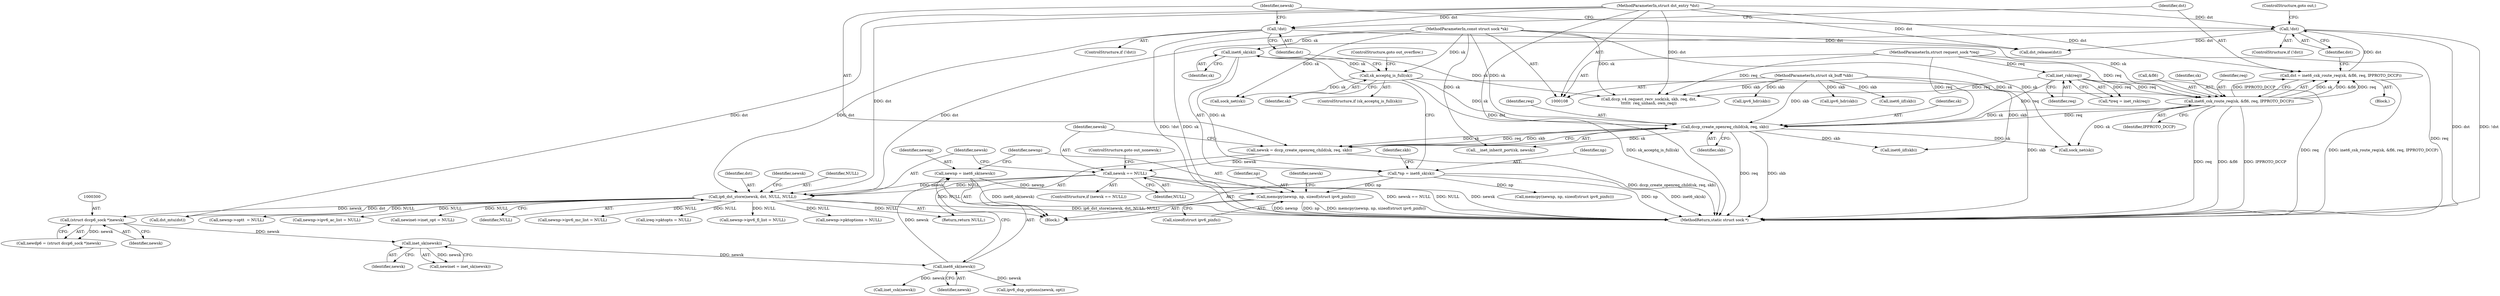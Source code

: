 digraph "0_linux_83eaddab4378db256d00d295bda6ca997cd13a52@API" {
"1000318" [label="(Call,memcpy(newnp, np, sizeof(struct ipv6_pinfo)))"];
"1000314" [label="(Call,newnp = inet6_sk(newsk))"];
"1000316" [label="(Call,inet6_sk(newsk))"];
"1000304" [label="(Call,inet_sk(newsk))"];
"1000299" [label="(Call,(struct dccp6_sock *)newsk)"];
"1000278" [label="(Call,ip6_dst_store(newsk, dst, NULL, NULL))"];
"1000274" [label="(Call,newsk == NULL)"];
"1000267" [label="(Call,newsk = dccp_create_openreq_child(sk, req, skb))"];
"1000269" [label="(Call,dccp_create_openreq_child(sk, req, skb))"];
"1000247" [label="(Call,sk_acceptq_is_full(sk))"];
"1000125" [label="(Call,inet6_sk(sk))"];
"1000109" [label="(MethodParameterIn,const struct sock *sk)"];
"1000257" [label="(Call,inet6_csk_route_req(sk, &fl6, req, IPPROTO_DCCP))"];
"1000119" [label="(Call,inet_rsk(req))"];
"1000111" [label="(MethodParameterIn,struct request_sock *req)"];
"1000110" [label="(MethodParameterIn,struct sk_buff *skb)"];
"1000264" [label="(Call,!dst)"];
"1000255" [label="(Call,dst = inet6_csk_route_req(sk, &fl6, req, IPPROTO_DCCP))"];
"1000112" [label="(MethodParameterIn,struct dst_entry *dst)"];
"1000251" [label="(Call,!dst)"];
"1000123" [label="(Call,*np = inet6_sk(sk))"];
"1000246" [label="(ControlStructure,if (sk_acceptq_is_full(sk)))"];
"1000248" [label="(Identifier,sk)"];
"1000257" [label="(Call,inet6_csk_route_req(sk, &fl6, req, IPPROTO_DCCP))"];
"1000252" [label="(Identifier,dst)"];
"1000262" [label="(Identifier,IPPROTO_DCCP)"];
"1000126" [label="(Identifier,sk)"];
"1000367" [label="(Call,newnp->ipv6_mc_list = NULL)"];
"1000280" [label="(Identifier,dst)"];
"1000282" [label="(Identifier,NULL)"];
"1000263" [label="(ControlStructure,if (!dst))"];
"1000455" [label="(Call,dst_mtu(dst))"];
"1000511" [label="(Call,ireq->pktopts = NULL)"];
"1000529" [label="(Call,sock_net(sk))"];
"1000271" [label="(Identifier,req)"];
"1000276" [label="(Identifier,NULL)"];
"1000269" [label="(Call,dccp_create_openreq_child(sk, req, skb))"];
"1000268" [label="(Identifier,newsk)"];
"1000377" [label="(Call,newnp->ipv6_fl_list = NULL)"];
"1000141" [label="(Call,dccp_v4_request_recv_sock(sk, skb, req, dst,\n\t\t\t\t\t\t  req_unhash, own_req))"];
"1000473" [label="(Call,__inet_inherit_port(sk, newsk))"];
"1000396" [label="(Call,inet6_iif(skb))"];
"1000255" [label="(Call,dst = inet6_csk_route_req(sk, &fl6, req, IPPROTO_DCCP))"];
"1000111" [label="(MethodParameterIn,struct request_sock *req)"];
"1000382" [label="(Call,newnp->pktoptions = NULL)"];
"1000277" [label="(ControlStructure,goto out_nonewsk;)"];
"1000235" [label="(Call,ipv6_hdr(skb))"];
"1000305" [label="(Identifier,newsk)"];
"1000125" [label="(Call,inet6_sk(sk))"];
"1000251" [label="(Call,!dst)"];
"1000279" [label="(Identifier,newsk)"];
"1000273" [label="(ControlStructure,if (newsk == NULL))"];
"1000387" [label="(Call,newnp->opt\t  = NULL)"];
"1000119" [label="(Call,inet_rsk(req))"];
"1000124" [label="(Identifier,np)"];
"1000537" [label="(Call,sock_net(sk))"];
"1000110" [label="(MethodParameterIn,struct sk_buff *skb)"];
"1000115" [label="(Block,)"];
"1000249" [label="(ControlStructure,goto out_overflow;)"];
"1000435" [label="(Call,inet_csk(newsk))"];
"1000320" [label="(Identifier,np)"];
"1000542" [label="(MethodReturn,static struct sock *)"];
"1000299" [label="(Call,(struct dccp6_sock *)newsk)"];
"1000302" [label="(Call,newinet = inet_sk(newsk))"];
"1000267" [label="(Call,newsk = dccp_create_openreq_child(sk, req, skb))"];
"1000109" [label="(MethodParameterIn,const struct sock *sk)"];
"1000372" [label="(Call,newnp->ipv6_ac_list = NULL)"];
"1000270" [label="(Identifier,sk)"];
"1000540" [label="(Return,return NULL;)"];
"1000351" [label="(Call,newinet->inet_opt = NULL)"];
"1000123" [label="(Call,*np = inet6_sk(sk))"];
"1000134" [label="(Identifier,skb)"];
"1000316" [label="(Call,inet6_sk(newsk))"];
"1000175" [label="(Call,memcpy(newnp, np, sizeof(struct ipv6_pinfo)))"];
"1000250" [label="(ControlStructure,if (!dst))"];
"1000297" [label="(Call,newdp6 = (struct dccp6_sock *)newsk)"];
"1000285" [label="(Identifier,newsk)"];
"1000301" [label="(Identifier,newsk)"];
"1000315" [label="(Identifier,newnp)"];
"1000256" [label="(Identifier,dst)"];
"1000533" [label="(Call,dst_release(dst))"];
"1000117" [label="(Call,*ireq = inet_rsk(req))"];
"1000259" [label="(Call,&fl6)"];
"1000317" [label="(Identifier,newsk)"];
"1000321" [label="(Call,sizeof(struct ipv6_pinfo))"];
"1000275" [label="(Identifier,newsk)"];
"1000120" [label="(Identifier,req)"];
"1000264" [label="(Call,!dst)"];
"1000258" [label="(Identifier,sk)"];
"1000278" [label="(Call,ip6_dst_store(newsk, dst, NULL, NULL))"];
"1000318" [label="(Call,memcpy(newnp, np, sizeof(struct ipv6_pinfo)))"];
"1000319" [label="(Identifier,newnp)"];
"1000314" [label="(Call,newnp = inet6_sk(newsk))"];
"1000325" [label="(Identifier,newsk)"];
"1000265" [label="(Identifier,dst)"];
"1000274" [label="(Call,newsk == NULL)"];
"1000112" [label="(MethodParameterIn,struct dst_entry *dst)"];
"1000228" [label="(Call,inet6_iif(skb))"];
"1000253" [label="(Block,)"];
"1000304" [label="(Call,inet_sk(newsk))"];
"1000261" [label="(Identifier,req)"];
"1000272" [label="(Identifier,skb)"];
"1000425" [label="(Call,ipv6_dup_options(newsk, opt))"];
"1000266" [label="(ControlStructure,goto out;)"];
"1000247" [label="(Call,sk_acceptq_is_full(sk))"];
"1000403" [label="(Call,ipv6_hdr(skb))"];
"1000281" [label="(Identifier,NULL)"];
"1000318" -> "1000115"  [label="AST: "];
"1000318" -> "1000321"  [label="CFG: "];
"1000319" -> "1000318"  [label="AST: "];
"1000320" -> "1000318"  [label="AST: "];
"1000321" -> "1000318"  [label="AST: "];
"1000325" -> "1000318"  [label="CFG: "];
"1000318" -> "1000542"  [label="DDG: memcpy(newnp, np, sizeof(struct ipv6_pinfo))"];
"1000318" -> "1000542"  [label="DDG: newnp"];
"1000318" -> "1000542"  [label="DDG: np"];
"1000314" -> "1000318"  [label="DDG: newnp"];
"1000123" -> "1000318"  [label="DDG: np"];
"1000314" -> "1000115"  [label="AST: "];
"1000314" -> "1000316"  [label="CFG: "];
"1000315" -> "1000314"  [label="AST: "];
"1000316" -> "1000314"  [label="AST: "];
"1000319" -> "1000314"  [label="CFG: "];
"1000314" -> "1000542"  [label="DDG: inet6_sk(newsk)"];
"1000316" -> "1000314"  [label="DDG: newsk"];
"1000316" -> "1000317"  [label="CFG: "];
"1000317" -> "1000316"  [label="AST: "];
"1000304" -> "1000316"  [label="DDG: newsk"];
"1000316" -> "1000425"  [label="DDG: newsk"];
"1000316" -> "1000435"  [label="DDG: newsk"];
"1000304" -> "1000302"  [label="AST: "];
"1000304" -> "1000305"  [label="CFG: "];
"1000305" -> "1000304"  [label="AST: "];
"1000302" -> "1000304"  [label="CFG: "];
"1000304" -> "1000302"  [label="DDG: newsk"];
"1000299" -> "1000304"  [label="DDG: newsk"];
"1000299" -> "1000297"  [label="AST: "];
"1000299" -> "1000301"  [label="CFG: "];
"1000300" -> "1000299"  [label="AST: "];
"1000301" -> "1000299"  [label="AST: "];
"1000297" -> "1000299"  [label="CFG: "];
"1000299" -> "1000297"  [label="DDG: newsk"];
"1000278" -> "1000299"  [label="DDG: newsk"];
"1000278" -> "1000115"  [label="AST: "];
"1000278" -> "1000282"  [label="CFG: "];
"1000279" -> "1000278"  [label="AST: "];
"1000280" -> "1000278"  [label="AST: "];
"1000281" -> "1000278"  [label="AST: "];
"1000282" -> "1000278"  [label="AST: "];
"1000285" -> "1000278"  [label="CFG: "];
"1000278" -> "1000542"  [label="DDG: ip6_dst_store(newsk, dst, NULL, NULL)"];
"1000274" -> "1000278"  [label="DDG: newsk"];
"1000274" -> "1000278"  [label="DDG: NULL"];
"1000264" -> "1000278"  [label="DDG: dst"];
"1000251" -> "1000278"  [label="DDG: dst"];
"1000112" -> "1000278"  [label="DDG: dst"];
"1000278" -> "1000351"  [label="DDG: NULL"];
"1000278" -> "1000367"  [label="DDG: NULL"];
"1000278" -> "1000372"  [label="DDG: NULL"];
"1000278" -> "1000377"  [label="DDG: NULL"];
"1000278" -> "1000382"  [label="DDG: NULL"];
"1000278" -> "1000387"  [label="DDG: NULL"];
"1000278" -> "1000455"  [label="DDG: dst"];
"1000278" -> "1000511"  [label="DDG: NULL"];
"1000278" -> "1000540"  [label="DDG: NULL"];
"1000274" -> "1000273"  [label="AST: "];
"1000274" -> "1000276"  [label="CFG: "];
"1000275" -> "1000274"  [label="AST: "];
"1000276" -> "1000274"  [label="AST: "];
"1000277" -> "1000274"  [label="CFG: "];
"1000279" -> "1000274"  [label="CFG: "];
"1000274" -> "1000542"  [label="DDG: newsk"];
"1000274" -> "1000542"  [label="DDG: newsk == NULL"];
"1000274" -> "1000542"  [label="DDG: NULL"];
"1000267" -> "1000274"  [label="DDG: newsk"];
"1000274" -> "1000540"  [label="DDG: NULL"];
"1000267" -> "1000115"  [label="AST: "];
"1000267" -> "1000269"  [label="CFG: "];
"1000268" -> "1000267"  [label="AST: "];
"1000269" -> "1000267"  [label="AST: "];
"1000275" -> "1000267"  [label="CFG: "];
"1000267" -> "1000542"  [label="DDG: dccp_create_openreq_child(sk, req, skb)"];
"1000269" -> "1000267"  [label="DDG: sk"];
"1000269" -> "1000267"  [label="DDG: req"];
"1000269" -> "1000267"  [label="DDG: skb"];
"1000269" -> "1000272"  [label="CFG: "];
"1000270" -> "1000269"  [label="AST: "];
"1000271" -> "1000269"  [label="AST: "];
"1000272" -> "1000269"  [label="AST: "];
"1000269" -> "1000542"  [label="DDG: skb"];
"1000269" -> "1000542"  [label="DDG: req"];
"1000247" -> "1000269"  [label="DDG: sk"];
"1000257" -> "1000269"  [label="DDG: sk"];
"1000257" -> "1000269"  [label="DDG: req"];
"1000109" -> "1000269"  [label="DDG: sk"];
"1000119" -> "1000269"  [label="DDG: req"];
"1000111" -> "1000269"  [label="DDG: req"];
"1000110" -> "1000269"  [label="DDG: skb"];
"1000269" -> "1000396"  [label="DDG: skb"];
"1000269" -> "1000473"  [label="DDG: sk"];
"1000269" -> "1000537"  [label="DDG: sk"];
"1000247" -> "1000246"  [label="AST: "];
"1000247" -> "1000248"  [label="CFG: "];
"1000248" -> "1000247"  [label="AST: "];
"1000249" -> "1000247"  [label="CFG: "];
"1000252" -> "1000247"  [label="CFG: "];
"1000247" -> "1000542"  [label="DDG: sk_acceptq_is_full(sk)"];
"1000125" -> "1000247"  [label="DDG: sk"];
"1000109" -> "1000247"  [label="DDG: sk"];
"1000247" -> "1000257"  [label="DDG: sk"];
"1000247" -> "1000529"  [label="DDG: sk"];
"1000125" -> "1000123"  [label="AST: "];
"1000125" -> "1000126"  [label="CFG: "];
"1000126" -> "1000125"  [label="AST: "];
"1000123" -> "1000125"  [label="CFG: "];
"1000125" -> "1000123"  [label="DDG: sk"];
"1000109" -> "1000125"  [label="DDG: sk"];
"1000125" -> "1000141"  [label="DDG: sk"];
"1000109" -> "1000108"  [label="AST: "];
"1000109" -> "1000542"  [label="DDG: sk"];
"1000109" -> "1000141"  [label="DDG: sk"];
"1000109" -> "1000257"  [label="DDG: sk"];
"1000109" -> "1000473"  [label="DDG: sk"];
"1000109" -> "1000529"  [label="DDG: sk"];
"1000109" -> "1000537"  [label="DDG: sk"];
"1000257" -> "1000255"  [label="AST: "];
"1000257" -> "1000262"  [label="CFG: "];
"1000258" -> "1000257"  [label="AST: "];
"1000259" -> "1000257"  [label="AST: "];
"1000261" -> "1000257"  [label="AST: "];
"1000262" -> "1000257"  [label="AST: "];
"1000255" -> "1000257"  [label="CFG: "];
"1000257" -> "1000542"  [label="DDG: &fl6"];
"1000257" -> "1000542"  [label="DDG: IPPROTO_DCCP"];
"1000257" -> "1000542"  [label="DDG: req"];
"1000257" -> "1000255"  [label="DDG: sk"];
"1000257" -> "1000255"  [label="DDG: &fl6"];
"1000257" -> "1000255"  [label="DDG: req"];
"1000257" -> "1000255"  [label="DDG: IPPROTO_DCCP"];
"1000119" -> "1000257"  [label="DDG: req"];
"1000111" -> "1000257"  [label="DDG: req"];
"1000257" -> "1000537"  [label="DDG: sk"];
"1000119" -> "1000117"  [label="AST: "];
"1000119" -> "1000120"  [label="CFG: "];
"1000120" -> "1000119"  [label="AST: "];
"1000117" -> "1000119"  [label="CFG: "];
"1000119" -> "1000542"  [label="DDG: req"];
"1000119" -> "1000117"  [label="DDG: req"];
"1000111" -> "1000119"  [label="DDG: req"];
"1000119" -> "1000141"  [label="DDG: req"];
"1000111" -> "1000108"  [label="AST: "];
"1000111" -> "1000542"  [label="DDG: req"];
"1000111" -> "1000141"  [label="DDG: req"];
"1000110" -> "1000108"  [label="AST: "];
"1000110" -> "1000542"  [label="DDG: skb"];
"1000110" -> "1000141"  [label="DDG: skb"];
"1000110" -> "1000228"  [label="DDG: skb"];
"1000110" -> "1000235"  [label="DDG: skb"];
"1000110" -> "1000396"  [label="DDG: skb"];
"1000110" -> "1000403"  [label="DDG: skb"];
"1000264" -> "1000263"  [label="AST: "];
"1000264" -> "1000265"  [label="CFG: "];
"1000265" -> "1000264"  [label="AST: "];
"1000266" -> "1000264"  [label="CFG: "];
"1000268" -> "1000264"  [label="CFG: "];
"1000264" -> "1000542"  [label="DDG: dst"];
"1000264" -> "1000542"  [label="DDG: !dst"];
"1000255" -> "1000264"  [label="DDG: dst"];
"1000112" -> "1000264"  [label="DDG: dst"];
"1000264" -> "1000533"  [label="DDG: dst"];
"1000255" -> "1000253"  [label="AST: "];
"1000256" -> "1000255"  [label="AST: "];
"1000265" -> "1000255"  [label="CFG: "];
"1000255" -> "1000542"  [label="DDG: inet6_csk_route_req(sk, &fl6, req, IPPROTO_DCCP)"];
"1000112" -> "1000255"  [label="DDG: dst"];
"1000112" -> "1000108"  [label="AST: "];
"1000112" -> "1000542"  [label="DDG: dst"];
"1000112" -> "1000141"  [label="DDG: dst"];
"1000112" -> "1000251"  [label="DDG: dst"];
"1000112" -> "1000455"  [label="DDG: dst"];
"1000112" -> "1000533"  [label="DDG: dst"];
"1000251" -> "1000250"  [label="AST: "];
"1000251" -> "1000252"  [label="CFG: "];
"1000252" -> "1000251"  [label="AST: "];
"1000256" -> "1000251"  [label="CFG: "];
"1000268" -> "1000251"  [label="CFG: "];
"1000251" -> "1000542"  [label="DDG: !dst"];
"1000251" -> "1000533"  [label="DDG: dst"];
"1000123" -> "1000115"  [label="AST: "];
"1000124" -> "1000123"  [label="AST: "];
"1000134" -> "1000123"  [label="CFG: "];
"1000123" -> "1000542"  [label="DDG: inet6_sk(sk)"];
"1000123" -> "1000542"  [label="DDG: np"];
"1000123" -> "1000175"  [label="DDG: np"];
}

